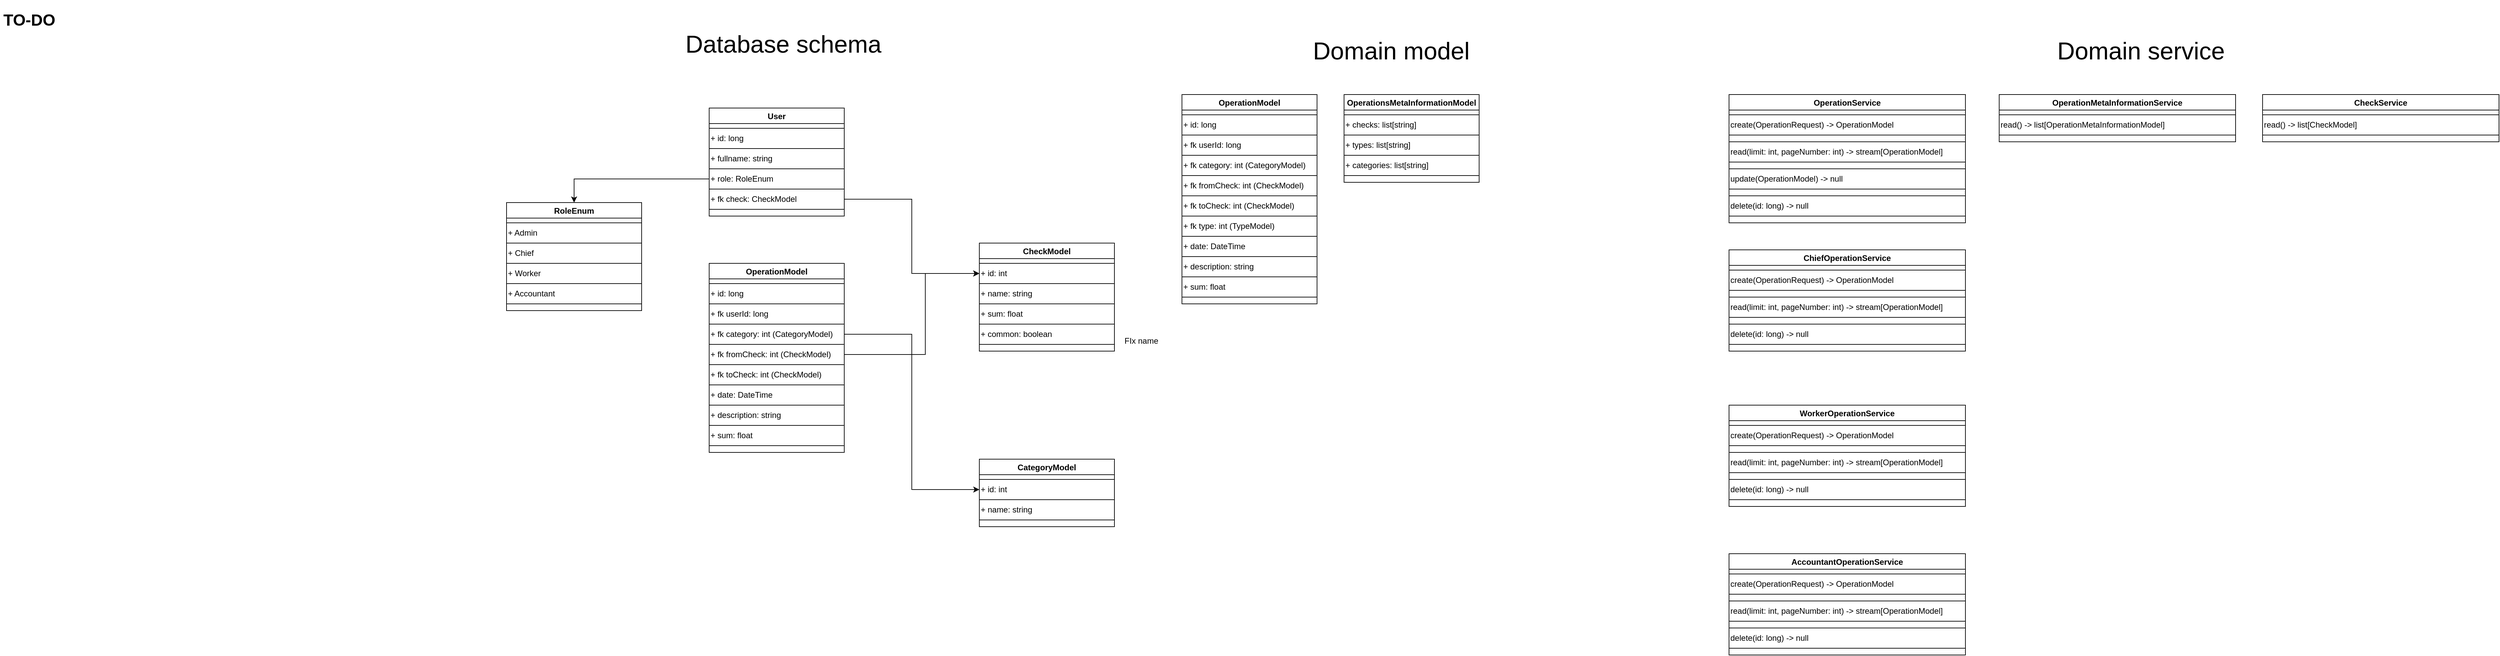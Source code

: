 <mxfile version="15.5.4" type="embed" pages="2"><diagram id="0zTr8NJ6fugIFkMb8NCp" name="Page-1"><mxGraphModel dx="4863" dy="677" grid="1" gridSize="10" guides="1" tooltips="1" connect="1" arrows="1" fold="1" page="1" pageScale="1" pageWidth="850" pageHeight="1100" math="0" shadow="0"><root><mxCell id="0"/><mxCell id="1" parent="0"/><mxCell id="CKd_9SMvibLWiLTXi5Ua-3" value="OperationService" style="swimlane;" parent="1" vertex="1"><mxGeometry x="-790" y="160" width="350" height="190" as="geometry"><mxRectangle x="-900" y="10" width="140" height="30" as="alternateBounds"/></mxGeometry></mxCell><mxCell id="CKd_9SMvibLWiLTXi5Ua-4" value="create(OperationRequest) -&amp;gt; OperationModel" style="rounded=0;whiteSpace=wrap;html=1;align=left;" parent="CKd_9SMvibLWiLTXi5Ua-3" vertex="1"><mxGeometry y="30" width="350" height="30" as="geometry"/></mxCell><mxCell id="zcg6ZxX6Wk7aITUErAla-9" value="update(OperationModel) -&amp;gt; null" style="rounded=0;whiteSpace=wrap;html=1;align=left;" parent="CKd_9SMvibLWiLTXi5Ua-3" vertex="1"><mxGeometry y="110" width="350" height="30" as="geometry"/></mxCell><mxCell id="zcg6ZxX6Wk7aITUErAla-10" value="read(limit: int, pageNumber: int) -&amp;gt; stream[OperationModel]" style="rounded=0;whiteSpace=wrap;html=1;align=left;" parent="CKd_9SMvibLWiLTXi5Ua-3" vertex="1"><mxGeometry y="70" width="350" height="30" as="geometry"/></mxCell><mxCell id="zcg6ZxX6Wk7aITUErAla-11" value="delete(id: long) -&amp;gt; null" style="rounded=0;whiteSpace=wrap;html=1;align=left;" parent="CKd_9SMvibLWiLTXi5Ua-3" vertex="1"><mxGeometry y="150" width="350" height="30" as="geometry"/></mxCell><mxCell id="SoRRCeJYyz7D19szBIzm-13" value="&lt;h1&gt;TO-DO&lt;/h1&gt;&lt;p&gt;&lt;br&gt;&lt;/p&gt;" style="text;html=1;strokeColor=none;fillColor=none;spacing=5;spacingTop=-20;whiteSpace=wrap;overflow=hidden;rounded=0;" parent="1" vertex="1"><mxGeometry x="-3350" y="30" width="330" height="250" as="geometry"/></mxCell><mxCell id="zcg6ZxX6Wk7aITUErAla-1" value="OperationMetaInformationService" style="swimlane;" parent="1" vertex="1"><mxGeometry x="-390" y="160" width="350" height="70" as="geometry"><mxRectangle x="-900" y="10" width="140" height="30" as="alternateBounds"/></mxGeometry></mxCell><mxCell id="zcg6ZxX6Wk7aITUErAla-2" value="read() -&amp;gt; list[OperationMetaInformationModel]" style="rounded=0;whiteSpace=wrap;html=1;align=left;" parent="zcg6ZxX6Wk7aITUErAla-1" vertex="1"><mxGeometry y="30" width="350" height="30" as="geometry"/></mxCell><mxCell id="zcg6ZxX6Wk7aITUErAla-3" value="OperationsMetaInformationModel" style="swimlane;" parent="1" vertex="1"><mxGeometry x="-1360" y="160" width="200" height="130" as="geometry"/></mxCell><mxCell id="zcg6ZxX6Wk7aITUErAla-5" value="+ checks: list[string]" style="rounded=0;whiteSpace=wrap;html=1;align=left;" parent="zcg6ZxX6Wk7aITUErAla-3" vertex="1"><mxGeometry y="30" width="200" height="30" as="geometry"/></mxCell><mxCell id="zcg6ZxX6Wk7aITUErAla-7" value="+ types: list[string]" style="rounded=0;whiteSpace=wrap;html=1;align=left;" parent="zcg6ZxX6Wk7aITUErAla-3" vertex="1"><mxGeometry y="60" width="200" height="30" as="geometry"/></mxCell><mxCell id="zcg6ZxX6Wk7aITUErAla-8" value="+ categories: list[string]" style="rounded=0;whiteSpace=wrap;html=1;align=left;" parent="zcg6ZxX6Wk7aITUErAla-3" vertex="1"><mxGeometry y="90" width="200" height="30" as="geometry"/></mxCell><mxCell id="zcg6ZxX6Wk7aITUErAla-30" value="&lt;font style=&quot;font-size: 36px;&quot;&gt;Database schema&lt;/font&gt;" style="text;html=1;strokeColor=none;fillColor=none;align=center;verticalAlign=middle;whiteSpace=wrap;rounded=0;" parent="1" vertex="1"><mxGeometry x="-2420" y="70" width="460" height="30" as="geometry"/></mxCell><mxCell id="zcg6ZxX6Wk7aITUErAla-32" value="&lt;font style=&quot;font-size: 36px;&quot;&gt;Domain model&lt;/font&gt;" style="text;html=1;strokeColor=none;fillColor=none;align=center;verticalAlign=middle;whiteSpace=wrap;rounded=0;" parent="1" vertex="1"><mxGeometry x="-1520" y="80" width="460" height="30" as="geometry"/></mxCell><mxCell id="zcg6ZxX6Wk7aITUErAla-42" value="&lt;font style=&quot;font-size: 36px;&quot;&gt;Domain service&lt;/font&gt;" style="text;html=1;strokeColor=none;fillColor=none;align=center;verticalAlign=middle;whiteSpace=wrap;rounded=0;" parent="1" vertex="1"><mxGeometry x="-410" y="80" width="460" height="30" as="geometry"/></mxCell><mxCell id="zcg6ZxX6Wk7aITUErAla-43" value="CheckService" style="swimlane;" parent="1" vertex="1"><mxGeometry y="160" width="350" height="70" as="geometry"><mxRectangle x="-900" y="10" width="140" height="30" as="alternateBounds"/></mxGeometry></mxCell><mxCell id="zcg6ZxX6Wk7aITUErAla-44" value="read() -&amp;gt; list[CheckModel]" style="rounded=0;whiteSpace=wrap;html=1;align=left;" parent="zcg6ZxX6Wk7aITUErAla-43" vertex="1"><mxGeometry y="30" width="350" height="30" as="geometry"/></mxCell><mxCell id="3" value="ChiefOperationService" style="swimlane;" parent="1" vertex="1"><mxGeometry x="-790" y="390" width="350" height="150" as="geometry"><mxRectangle x="-900" y="10" width="140" height="30" as="alternateBounds"/></mxGeometry></mxCell><mxCell id="4" value="create(OperationRequest) -&amp;gt; OperationModel" style="rounded=0;whiteSpace=wrap;html=1;align=left;" parent="3" vertex="1"><mxGeometry y="30" width="350" height="30" as="geometry"/></mxCell><mxCell id="6" value="read(limit: int, pageNumber: int) -&amp;gt; stream[OperationModel]" style="rounded=0;whiteSpace=wrap;html=1;align=left;" parent="3" vertex="1"><mxGeometry y="70" width="350" height="30" as="geometry"/></mxCell><mxCell id="7" value="delete(id: long) -&amp;gt; null" style="rounded=0;whiteSpace=wrap;html=1;align=left;" parent="3" vertex="1"><mxGeometry y="110" width="350" height="30" as="geometry"/></mxCell><mxCell id="13" value="OperationModel" style="swimlane;" parent="1" vertex="1"><mxGeometry x="-1600" y="160" width="200" height="310" as="geometry"><mxRectangle x="-1300" y="10" width="140" height="30" as="alternateBounds"/></mxGeometry></mxCell><mxCell id="14" value="+ fk fromCheck: int (CheckModel)" style="rounded=0;whiteSpace=wrap;html=1;align=left;" parent="13" vertex="1"><mxGeometry y="120" width="200" height="30" as="geometry"/></mxCell><mxCell id="15" value="+ fk type: int (TypeModel)" style="rounded=0;whiteSpace=wrap;html=1;align=left;" parent="13" vertex="1"><mxGeometry y="180" width="200" height="30" as="geometry"/></mxCell><mxCell id="16" value="+ fk category: int (CategoryModel)" style="rounded=0;whiteSpace=wrap;html=1;align=left;" parent="13" vertex="1"><mxGeometry y="90" width="200" height="30" as="geometry"/></mxCell><mxCell id="17" value="+ description: string" style="rounded=0;whiteSpace=wrap;html=1;align=left;" parent="13" vertex="1"><mxGeometry y="240" width="200" height="30" as="geometry"/></mxCell><mxCell id="18" value="+ sum: float" style="rounded=0;whiteSpace=wrap;html=1;align=left;" parent="13" vertex="1"><mxGeometry y="270" width="200" height="30" as="geometry"/></mxCell><mxCell id="19" value="+ id: long" style="rounded=0;whiteSpace=wrap;html=1;align=left;" parent="13" vertex="1"><mxGeometry y="30" width="200" height="30" as="geometry"/></mxCell><mxCell id="20" value="+ date: DateTime" style="rounded=0;whiteSpace=wrap;html=1;align=left;" parent="13" vertex="1"><mxGeometry y="210" width="200" height="30" as="geometry"/></mxCell><mxCell id="21" value="+ fk toCheck: int (CheckModel)" style="rounded=0;whiteSpace=wrap;html=1;align=left;" parent="13" vertex="1"><mxGeometry y="150" width="200" height="30" as="geometry"/></mxCell><mxCell id="22" value="+ fk userId: long" style="rounded=0;whiteSpace=wrap;html=1;align=left;" parent="13" vertex="1"><mxGeometry y="60" width="200" height="30" as="geometry"/></mxCell><mxCell id="23" value="WorkerOperationService" style="swimlane;" parent="1" vertex="1"><mxGeometry x="-790" y="620" width="350" height="150" as="geometry"><mxRectangle x="-900" y="10" width="140" height="30" as="alternateBounds"/></mxGeometry></mxCell><mxCell id="24" value="create(OperationRequest) -&amp;gt; OperationModel" style="rounded=0;whiteSpace=wrap;html=1;align=left;" parent="23" vertex="1"><mxGeometry y="30" width="350" height="30" as="geometry"/></mxCell><mxCell id="26" value="read(limit: int, pageNumber: int) -&amp;gt; stream[OperationModel]" style="rounded=0;whiteSpace=wrap;html=1;align=left;" parent="23" vertex="1"><mxGeometry y="70" width="350" height="30" as="geometry"/></mxCell><mxCell id="27" value="delete(id: long) -&amp;gt; null" style="rounded=0;whiteSpace=wrap;html=1;align=left;" parent="23" vertex="1"><mxGeometry y="110" width="350" height="30" as="geometry"/></mxCell><mxCell id="28" value="AccountantOperationService" style="swimlane;" parent="1" vertex="1"><mxGeometry x="-790" y="840" width="350" height="150" as="geometry"><mxRectangle x="-900" y="10" width="140" height="30" as="alternateBounds"/></mxGeometry></mxCell><mxCell id="29" value="create(OperationRequest) -&amp;gt; OperationModel" style="rounded=0;whiteSpace=wrap;html=1;align=left;" parent="28" vertex="1"><mxGeometry y="30" width="350" height="30" as="geometry"/></mxCell><mxCell id="31" value="read(limit: int, pageNumber: int) -&amp;gt; stream[OperationModel]" style="rounded=0;whiteSpace=wrap;html=1;align=left;" parent="28" vertex="1"><mxGeometry y="70" width="350" height="30" as="geometry"/></mxCell><mxCell id="32" value="delete(id: long) -&amp;gt; null" style="rounded=0;whiteSpace=wrap;html=1;align=left;" parent="28" vertex="1"><mxGeometry y="110" width="350" height="30" as="geometry"/></mxCell><mxCell id="CKd_9SMvibLWiLTXi5Ua-19" value="OperationModel" style="swimlane;" parent="1" vertex="1"><mxGeometry x="-2300" y="410" width="200" height="280" as="geometry"><mxRectangle x="-1300" y="10" width="140" height="30" as="alternateBounds"/></mxGeometry></mxCell><mxCell id="CKd_9SMvibLWiLTXi5Ua-20" value="+ fk fromCheck: int (CheckModel)" style="rounded=0;whiteSpace=wrap;html=1;align=left;" parent="CKd_9SMvibLWiLTXi5Ua-19" vertex="1"><mxGeometry y="120" width="200" height="30" as="geometry"/></mxCell><mxCell id="CKd_9SMvibLWiLTXi5Ua-22" value="+ fk category: int (CategoryModel)" style="rounded=0;whiteSpace=wrap;html=1;align=left;" parent="CKd_9SMvibLWiLTXi5Ua-19" vertex="1"><mxGeometry y="90" width="200" height="30" as="geometry"/></mxCell><mxCell id="CKd_9SMvibLWiLTXi5Ua-23" value="+ description: string" style="rounded=0;whiteSpace=wrap;html=1;align=left;" parent="CKd_9SMvibLWiLTXi5Ua-19" vertex="1"><mxGeometry y="210" width="200" height="30" as="geometry"/></mxCell><mxCell id="CKd_9SMvibLWiLTXi5Ua-24" value="+ sum: float" style="rounded=0;whiteSpace=wrap;html=1;align=left;" parent="CKd_9SMvibLWiLTXi5Ua-19" vertex="1"><mxGeometry y="240" width="200" height="30" as="geometry"/></mxCell><mxCell id="CKd_9SMvibLWiLTXi5Ua-26" value="+ id: long" style="rounded=0;whiteSpace=wrap;html=1;align=left;" parent="CKd_9SMvibLWiLTXi5Ua-19" vertex="1"><mxGeometry y="30" width="200" height="30" as="geometry"/></mxCell><mxCell id="CKd_9SMvibLWiLTXi5Ua-27" value="+ date: DateTime" style="rounded=0;whiteSpace=wrap;html=1;align=left;" parent="CKd_9SMvibLWiLTXi5Ua-19" vertex="1"><mxGeometry y="180" width="200" height="30" as="geometry"/></mxCell><mxCell id="9" value="+ fk toCheck: int (CheckModel)" style="rounded=0;whiteSpace=wrap;html=1;align=left;" parent="CKd_9SMvibLWiLTXi5Ua-19" vertex="1"><mxGeometry y="150" width="200" height="30" as="geometry"/></mxCell><mxCell id="12" value="+ fk userId: long" style="rounded=0;whiteSpace=wrap;html=1;align=left;" parent="CKd_9SMvibLWiLTXi5Ua-19" vertex="1"><mxGeometry y="60" width="200" height="30" as="geometry"/></mxCell><mxCell id="CKd_9SMvibLWiLTXi5Ua-36" value="User" style="swimlane;" parent="1" vertex="1"><mxGeometry x="-2300" y="180" width="200" height="160" as="geometry"/></mxCell><mxCell id="CKd_9SMvibLWiLTXi5Ua-37" value="+ id: long" style="rounded=0;whiteSpace=wrap;html=1;align=left;" parent="CKd_9SMvibLWiLTXi5Ua-36" vertex="1"><mxGeometry y="30" width="200" height="30" as="geometry"/></mxCell><mxCell id="CKd_9SMvibLWiLTXi5Ua-40" value="+ fullname: string" style="rounded=0;whiteSpace=wrap;html=1;align=left;" parent="CKd_9SMvibLWiLTXi5Ua-36" vertex="1"><mxGeometry y="60" width="200" height="30" as="geometry"/></mxCell><mxCell id="CKd_9SMvibLWiLTXi5Ua-41" value="+ role: RoleEnum" style="rounded=0;whiteSpace=wrap;html=1;align=left;" parent="CKd_9SMvibLWiLTXi5Ua-36" vertex="1"><mxGeometry y="90" width="200" height="30" as="geometry"/></mxCell><mxCell id="SoRRCeJYyz7D19szBIzm-7" value="+ fk check: CheckModel" style="rounded=0;whiteSpace=wrap;html=1;align=left;" parent="CKd_9SMvibLWiLTXi5Ua-36" vertex="1"><mxGeometry y="120" width="200" height="30" as="geometry"/></mxCell><mxCell id="CKd_9SMvibLWiLTXi5Ua-42" value="RoleEnum" style="swimlane;" parent="1" vertex="1"><mxGeometry x="-2600" y="320" width="200" height="160" as="geometry"/></mxCell><mxCell id="CKd_9SMvibLWiLTXi5Ua-45" value="+ Admin" style="rounded=0;whiteSpace=wrap;html=1;align=left;" parent="CKd_9SMvibLWiLTXi5Ua-42" vertex="1"><mxGeometry y="30" width="200" height="30" as="geometry"/></mxCell><mxCell id="CKd_9SMvibLWiLTXi5Ua-46" value="+ Chief" style="rounded=0;whiteSpace=wrap;html=1;align=left;" parent="CKd_9SMvibLWiLTXi5Ua-42" vertex="1"><mxGeometry y="60" width="200" height="30" as="geometry"/></mxCell><mxCell id="CKd_9SMvibLWiLTXi5Ua-47" value="+ Worker" style="rounded=0;whiteSpace=wrap;html=1;align=left;" parent="CKd_9SMvibLWiLTXi5Ua-42" vertex="1"><mxGeometry y="90" width="200" height="30" as="geometry"/></mxCell><mxCell id="CKd_9SMvibLWiLTXi5Ua-48" value="+ Accountant" style="rounded=0;whiteSpace=wrap;html=1;align=left;" parent="CKd_9SMvibLWiLTXi5Ua-42" vertex="1"><mxGeometry y="120" width="200" height="30" as="geometry"/></mxCell><mxCell id="SoRRCeJYyz7D19szBIzm-8" value="CheckModel" style="swimlane;" parent="1" vertex="1"><mxGeometry x="-1900" y="380" width="200" height="160" as="geometry"/></mxCell><mxCell id="SoRRCeJYyz7D19szBIzm-9" value="+ id: int" style="rounded=0;whiteSpace=wrap;html=1;align=left;" parent="SoRRCeJYyz7D19szBIzm-8" vertex="1"><mxGeometry y="30" width="200" height="30" as="geometry"/></mxCell><mxCell id="SoRRCeJYyz7D19szBIzm-10" value="+ name: string" style="rounded=0;whiteSpace=wrap;html=1;align=left;" parent="SoRRCeJYyz7D19szBIzm-8" vertex="1"><mxGeometry y="60" width="200" height="30" as="geometry"/></mxCell><mxCell id="SoRRCeJYyz7D19szBIzm-11" value="+ sum: float" style="rounded=0;whiteSpace=wrap;html=1;align=left;" parent="SoRRCeJYyz7D19szBIzm-8" vertex="1"><mxGeometry y="90" width="200" height="30" as="geometry"/></mxCell><mxCell id="33" value="+ common: boolean" style="rounded=0;whiteSpace=wrap;html=1;align=left;" parent="SoRRCeJYyz7D19szBIzm-8" vertex="1"><mxGeometry y="120" width="200" height="30" as="geometry"/></mxCell><mxCell id="zcg6ZxX6Wk7aITUErAla-14" style="edgeStyle=orthogonalEdgeStyle;rounded=0;orthogonalLoop=1;jettySize=auto;html=1;entryX=0;entryY=0.5;entryDx=0;entryDy=0;" parent="1" source="CKd_9SMvibLWiLTXi5Ua-20" target="SoRRCeJYyz7D19szBIzm-9" edge="1"><mxGeometry x="-2720" y="180" as="geometry"><Array as="points"><mxPoint x="-1980" y="545"/><mxPoint x="-1980" y="425"/></Array></mxGeometry></mxCell><mxCell id="zcg6ZxX6Wk7aITUErAla-19" value="CategoryModel" style="swimlane;" parent="1" vertex="1"><mxGeometry x="-1900" y="700" width="200" height="100" as="geometry"/></mxCell><mxCell id="zcg6ZxX6Wk7aITUErAla-20" value="+ id: int" style="rounded=0;whiteSpace=wrap;html=1;align=left;" parent="zcg6ZxX6Wk7aITUErAla-19" vertex="1"><mxGeometry y="30" width="200" height="30" as="geometry"/></mxCell><mxCell id="zcg6ZxX6Wk7aITUErAla-21" value="+ name: string" style="rounded=0;whiteSpace=wrap;html=1;align=left;" parent="zcg6ZxX6Wk7aITUErAla-19" vertex="1"><mxGeometry y="60" width="200" height="30" as="geometry"/></mxCell><mxCell id="zcg6ZxX6Wk7aITUErAla-25" style="edgeStyle=orthogonalEdgeStyle;rounded=0;orthogonalLoop=1;jettySize=auto;html=1;entryX=0;entryY=0.5;entryDx=0;entryDy=0;" parent="1" source="CKd_9SMvibLWiLTXi5Ua-22" target="zcg6ZxX6Wk7aITUErAla-20" edge="1"><mxGeometry x="-2720" y="180" as="geometry"/></mxCell><mxCell id="zcg6ZxX6Wk7aITUErAla-26" style="edgeStyle=orthogonalEdgeStyle;rounded=0;orthogonalLoop=1;jettySize=auto;html=1;entryX=0;entryY=0.5;entryDx=0;entryDy=0;" parent="1" source="SoRRCeJYyz7D19szBIzm-7" target="SoRRCeJYyz7D19szBIzm-9" edge="1"><mxGeometry x="-2720" y="180" as="geometry"><Array as="points"><mxPoint x="-2000" y="315"/><mxPoint x="-2000" y="425"/></Array></mxGeometry></mxCell><mxCell id="zcg6ZxX6Wk7aITUErAla-27" style="edgeStyle=orthogonalEdgeStyle;rounded=0;orthogonalLoop=1;jettySize=auto;html=1;entryX=0.5;entryY=0;entryDx=0;entryDy=0;" parent="1" source="CKd_9SMvibLWiLTXi5Ua-41" target="CKd_9SMvibLWiLTXi5Ua-42" edge="1"><mxGeometry x="-2720" y="180" as="geometry"/></mxCell><mxCell id="34" value="FIx name" style="text;html=1;strokeColor=none;fillColor=none;align=center;verticalAlign=middle;whiteSpace=wrap;rounded=0;" parent="1" vertex="1"><mxGeometry x="-1690" y="510" width="60" height="30" as="geometry"/></mxCell></root></mxGraphModel></diagram><diagram id="RCsG_tGw5-zIpyIvEPFC" name="Page-2">&#xa;    <mxGraphModel dx="974" dy="460" grid="1" gridSize="10" guides="1" tooltips="1" connect="1" arrows="1" fold="1" page="1" pageScale="1" pageWidth="850" pageHeight="1100" math="0" shadow="0">&#xa;      <root>&#xa;        <mxCell id="0"/>&#xa;        <mxCell id="1" parent="0"/>&#xa;      </root>&#xa;    </mxGraphModel>&#xa;  </diagram></mxfile>
